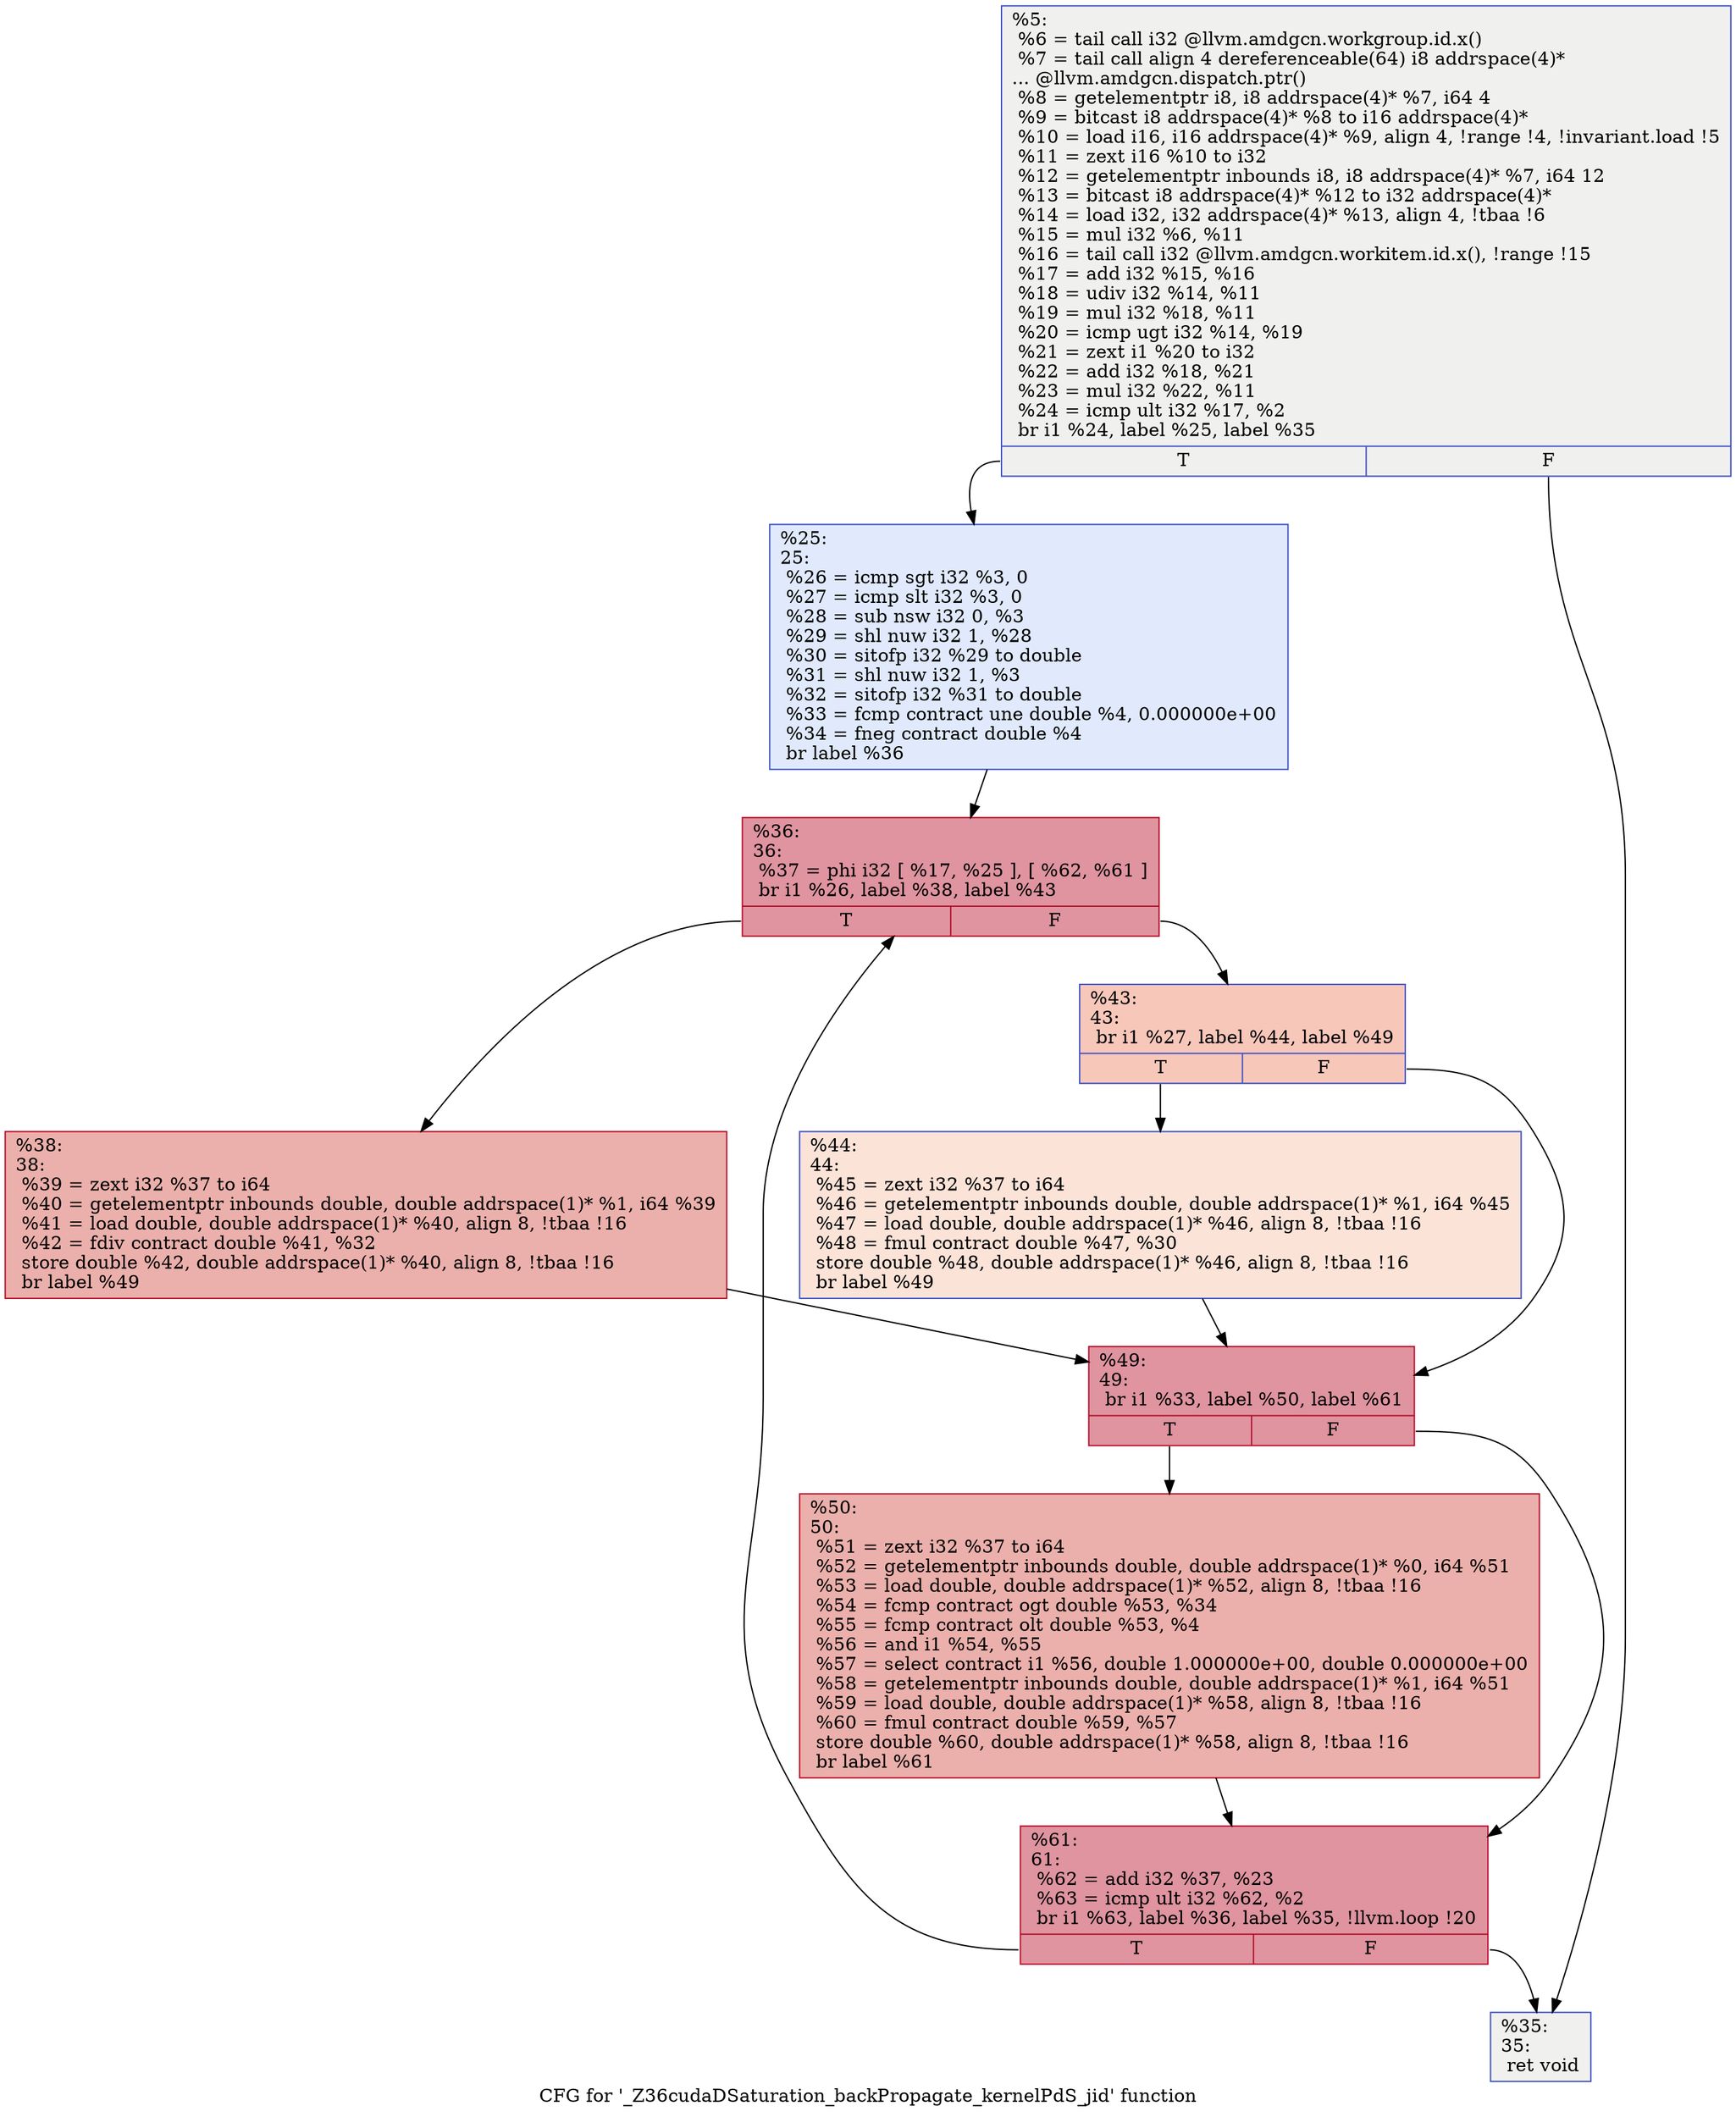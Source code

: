 digraph "CFG for '_Z36cudaDSaturation_backPropagate_kernelPdS_jid' function" {
	label="CFG for '_Z36cudaDSaturation_backPropagate_kernelPdS_jid' function";

	Node0x5790b50 [shape=record,color="#3d50c3ff", style=filled, fillcolor="#dedcdb70",label="{%5:\l  %6 = tail call i32 @llvm.amdgcn.workgroup.id.x()\l  %7 = tail call align 4 dereferenceable(64) i8 addrspace(4)*\l... @llvm.amdgcn.dispatch.ptr()\l  %8 = getelementptr i8, i8 addrspace(4)* %7, i64 4\l  %9 = bitcast i8 addrspace(4)* %8 to i16 addrspace(4)*\l  %10 = load i16, i16 addrspace(4)* %9, align 4, !range !4, !invariant.load !5\l  %11 = zext i16 %10 to i32\l  %12 = getelementptr inbounds i8, i8 addrspace(4)* %7, i64 12\l  %13 = bitcast i8 addrspace(4)* %12 to i32 addrspace(4)*\l  %14 = load i32, i32 addrspace(4)* %13, align 4, !tbaa !6\l  %15 = mul i32 %6, %11\l  %16 = tail call i32 @llvm.amdgcn.workitem.id.x(), !range !15\l  %17 = add i32 %15, %16\l  %18 = udiv i32 %14, %11\l  %19 = mul i32 %18, %11\l  %20 = icmp ugt i32 %14, %19\l  %21 = zext i1 %20 to i32\l  %22 = add i32 %18, %21\l  %23 = mul i32 %22, %11\l  %24 = icmp ult i32 %17, %2\l  br i1 %24, label %25, label %35\l|{<s0>T|<s1>F}}"];
	Node0x5790b50:s0 -> Node0x5793100;
	Node0x5790b50:s1 -> Node0x5793190;
	Node0x5793100 [shape=record,color="#3d50c3ff", style=filled, fillcolor="#b9d0f970",label="{%25:\l25:                                               \l  %26 = icmp sgt i32 %3, 0\l  %27 = icmp slt i32 %3, 0\l  %28 = sub nsw i32 0, %3\l  %29 = shl nuw i32 1, %28\l  %30 = sitofp i32 %29 to double\l  %31 = shl nuw i32 1, %3\l  %32 = sitofp i32 %31 to double\l  %33 = fcmp contract une double %4, 0.000000e+00\l  %34 = fneg contract double %4\l  br label %36\l}"];
	Node0x5793100 -> Node0x57942d0;
	Node0x5793190 [shape=record,color="#3d50c3ff", style=filled, fillcolor="#dedcdb70",label="{%35:\l35:                                               \l  ret void\l}"];
	Node0x57942d0 [shape=record,color="#b70d28ff", style=filled, fillcolor="#b70d2870",label="{%36:\l36:                                               \l  %37 = phi i32 [ %17, %25 ], [ %62, %61 ]\l  br i1 %26, label %38, label %43\l|{<s0>T|<s1>F}}"];
	Node0x57942d0:s0 -> Node0x5794550;
	Node0x57942d0:s1 -> Node0x57945e0;
	Node0x5794550 [shape=record,color="#b70d28ff", style=filled, fillcolor="#d24b4070",label="{%38:\l38:                                               \l  %39 = zext i32 %37 to i64\l  %40 = getelementptr inbounds double, double addrspace(1)* %1, i64 %39\l  %41 = load double, double addrspace(1)* %40, align 8, !tbaa !16\l  %42 = fdiv contract double %41, %32\l  store double %42, double addrspace(1)* %40, align 8, !tbaa !16\l  br label %49\l}"];
	Node0x5794550 -> Node0x5795100;
	Node0x57945e0 [shape=record,color="#3d50c3ff", style=filled, fillcolor="#ec7f6370",label="{%43:\l43:                                               \l  br i1 %27, label %44, label %49\l|{<s0>T|<s1>F}}"];
	Node0x57945e0:s0 -> Node0x5795200;
	Node0x57945e0:s1 -> Node0x5795100;
	Node0x5795200 [shape=record,color="#3d50c3ff", style=filled, fillcolor="#f6bfa670",label="{%44:\l44:                                               \l  %45 = zext i32 %37 to i64\l  %46 = getelementptr inbounds double, double addrspace(1)* %1, i64 %45\l  %47 = load double, double addrspace(1)* %46, align 8, !tbaa !16\l  %48 = fmul contract double %47, %30\l  store double %48, double addrspace(1)* %46, align 8, !tbaa !16\l  br label %49\l}"];
	Node0x5795200 -> Node0x5795100;
	Node0x5795100 [shape=record,color="#b70d28ff", style=filled, fillcolor="#b70d2870",label="{%49:\l49:                                               \l  br i1 %33, label %50, label %61\l|{<s0>T|<s1>F}}"];
	Node0x5795100:s0 -> Node0x5795610;
	Node0x5795100:s1 -> Node0x5794450;
	Node0x5795610 [shape=record,color="#b70d28ff", style=filled, fillcolor="#d24b4070",label="{%50:\l50:                                               \l  %51 = zext i32 %37 to i64\l  %52 = getelementptr inbounds double, double addrspace(1)* %0, i64 %51\l  %53 = load double, double addrspace(1)* %52, align 8, !tbaa !16\l  %54 = fcmp contract ogt double %53, %34\l  %55 = fcmp contract olt double %53, %4\l  %56 = and i1 %54, %55\l  %57 = select contract i1 %56, double 1.000000e+00, double 0.000000e+00\l  %58 = getelementptr inbounds double, double addrspace(1)* %1, i64 %51\l  %59 = load double, double addrspace(1)* %58, align 8, !tbaa !16\l  %60 = fmul contract double %59, %57\l  store double %60, double addrspace(1)* %58, align 8, !tbaa !16\l  br label %61\l}"];
	Node0x5795610 -> Node0x5794450;
	Node0x5794450 [shape=record,color="#b70d28ff", style=filled, fillcolor="#b70d2870",label="{%61:\l61:                                               \l  %62 = add i32 %37, %23\l  %63 = icmp ult i32 %62, %2\l  br i1 %63, label %36, label %35, !llvm.loop !20\l|{<s0>T|<s1>F}}"];
	Node0x5794450:s0 -> Node0x57942d0;
	Node0x5794450:s1 -> Node0x5793190;
}
